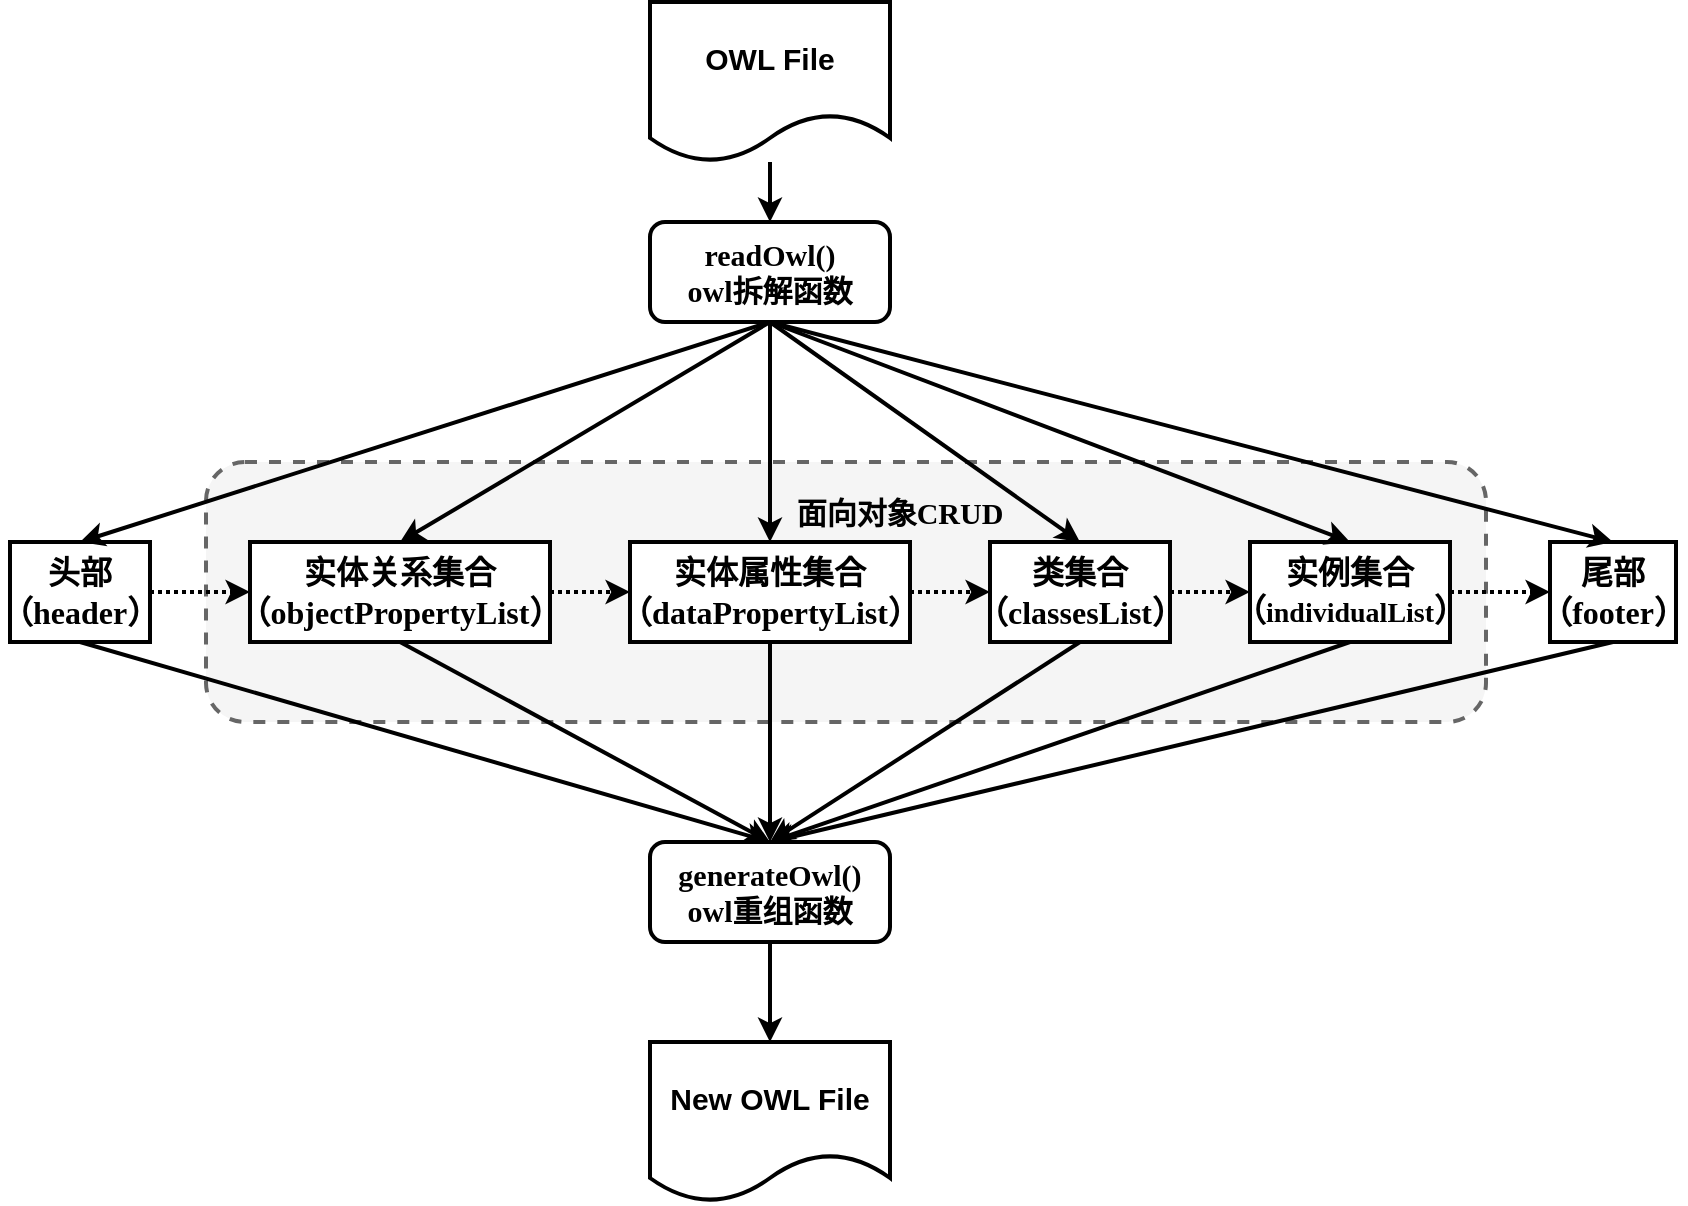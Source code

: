 <mxfile version="16.6.4" type="github">
  <diagram id="pSjn5WRUQlgRoC1lH0_e" name="Page-1">
    <mxGraphModel dx="1058" dy="794" grid="1" gridSize="10" guides="1" tooltips="1" connect="1" arrows="1" fold="1" page="1" pageScale="1" pageWidth="827" pageHeight="1169" math="0" shadow="0">
      <root>
        <mxCell id="0" />
        <mxCell id="1" parent="0" />
        <mxCell id="SNEwmq4TJXL0S9nF9Q6m-29" value="" style="rounded=1;whiteSpace=wrap;html=1;fontFamily=Times New Roman;fontSize=15;strokeWidth=2;dashed=1;fillColor=#f5f5f5;strokeColor=#666666;fontColor=#333333;" vertex="1" parent="1">
          <mxGeometry x="168" y="350" width="640" height="130" as="geometry" />
        </mxCell>
        <mxCell id="SNEwmq4TJXL0S9nF9Q6m-4" style="edgeStyle=orthogonalEdgeStyle;rounded=0;orthogonalLoop=1;jettySize=auto;html=1;entryX=0.5;entryY=0;entryDx=0;entryDy=0;fontSize=15;fontStyle=1;strokeWidth=2;" edge="1" parent="1" source="SNEwmq4TJXL0S9nF9Q6m-2" target="SNEwmq4TJXL0S9nF9Q6m-3">
          <mxGeometry relative="1" as="geometry">
            <Array as="points" />
          </mxGeometry>
        </mxCell>
        <mxCell id="SNEwmq4TJXL0S9nF9Q6m-2" value="&lt;font style=&quot;font-size: 15px&quot;&gt;&lt;b&gt;OWL File&lt;/b&gt;&lt;/font&gt;" style="shape=document;whiteSpace=wrap;html=1;boundedLbl=1;strokeWidth=2;" vertex="1" parent="1">
          <mxGeometry x="390" y="120" width="120" height="80" as="geometry" />
        </mxCell>
        <mxCell id="SNEwmq4TJXL0S9nF9Q6m-3" value="&lt;font face=&quot;Times New Roman&quot;&gt;&lt;b&gt;readOwl()&lt;br&gt;&lt;/b&gt;&lt;b&gt;owl拆解函数&lt;/b&gt;&lt;/font&gt;&lt;b&gt;&lt;br&gt;&lt;/b&gt;" style="rounded=1;whiteSpace=wrap;html=1;fontSize=15;strokeWidth=2;" vertex="1" parent="1">
          <mxGeometry x="390" y="230" width="120" height="50" as="geometry" />
        </mxCell>
        <mxCell id="SNEwmq4TJXL0S9nF9Q6m-24" style="edgeStyle=orthogonalEdgeStyle;rounded=0;orthogonalLoop=1;jettySize=auto;html=1;exitX=1;exitY=0.5;exitDx=0;exitDy=0;entryX=0;entryY=0.5;entryDx=0;entryDy=0;fontFamily=Times New Roman;fontSize=15;strokeWidth=2;dashed=1;dashPattern=1 1;" edge="1" parent="1" source="SNEwmq4TJXL0S9nF9Q6m-5" target="SNEwmq4TJXL0S9nF9Q6m-6">
          <mxGeometry relative="1" as="geometry" />
        </mxCell>
        <mxCell id="SNEwmq4TJXL0S9nF9Q6m-33" style="rounded=0;orthogonalLoop=1;jettySize=auto;html=1;exitX=0.5;exitY=1;exitDx=0;exitDy=0;fontFamily=Times New Roman;fontSize=15;strokeWidth=2;entryX=0.5;entryY=0;entryDx=0;entryDy=0;" edge="1" parent="1" source="SNEwmq4TJXL0S9nF9Q6m-5" target="SNEwmq4TJXL0S9nF9Q6m-32">
          <mxGeometry relative="1" as="geometry" />
        </mxCell>
        <mxCell id="SNEwmq4TJXL0S9nF9Q6m-5" value="&lt;span style=&quot;font-size: 12.0pt&quot;&gt;&lt;b&gt;&lt;font face=&quot;Times New Roman&quot;&gt;头部&lt;br&gt;（&lt;span lang=&quot;EN-US&quot;&gt;header&lt;/span&gt;）&lt;/font&gt;&lt;/b&gt;&lt;/span&gt;" style="rounded=0;whiteSpace=wrap;html=1;fontSize=15;strokeWidth=2;" vertex="1" parent="1">
          <mxGeometry x="70" y="390" width="70" height="50" as="geometry" />
        </mxCell>
        <mxCell id="SNEwmq4TJXL0S9nF9Q6m-25" style="edgeStyle=orthogonalEdgeStyle;rounded=0;orthogonalLoop=1;jettySize=auto;html=1;exitX=1;exitY=0.5;exitDx=0;exitDy=0;entryX=0;entryY=0.5;entryDx=0;entryDy=0;fontFamily=Times New Roman;fontSize=15;strokeWidth=2;dashed=1;dashPattern=1 1;" edge="1" parent="1" source="SNEwmq4TJXL0S9nF9Q6m-6" target="SNEwmq4TJXL0S9nF9Q6m-7">
          <mxGeometry relative="1" as="geometry" />
        </mxCell>
        <mxCell id="SNEwmq4TJXL0S9nF9Q6m-34" style="edgeStyle=none;rounded=0;orthogonalLoop=1;jettySize=auto;html=1;exitX=0.5;exitY=1;exitDx=0;exitDy=0;entryX=0.5;entryY=0;entryDx=0;entryDy=0;fontFamily=Times New Roman;fontSize=15;strokeWidth=2;" edge="1" parent="1" source="SNEwmq4TJXL0S9nF9Q6m-6" target="SNEwmq4TJXL0S9nF9Q6m-32">
          <mxGeometry relative="1" as="geometry" />
        </mxCell>
        <mxCell id="SNEwmq4TJXL0S9nF9Q6m-6" value="&lt;span style=&quot;font-size: 12.0pt&quot;&gt;&lt;b&gt;&lt;font face=&quot;Times New Roman&quot;&gt;实体关系集合（&lt;span lang=&quot;EN-US&quot;&gt;objectPropertyList&lt;/span&gt;）&lt;/font&gt;&lt;/b&gt;&lt;/span&gt;" style="rounded=0;whiteSpace=wrap;html=1;fontSize=15;strokeWidth=2;" vertex="1" parent="1">
          <mxGeometry x="190" y="390" width="150" height="50" as="geometry" />
        </mxCell>
        <mxCell id="SNEwmq4TJXL0S9nF9Q6m-26" style="edgeStyle=orthogonalEdgeStyle;rounded=0;orthogonalLoop=1;jettySize=auto;html=1;exitX=1;exitY=0.5;exitDx=0;exitDy=0;dashed=1;dashPattern=1 1;fontFamily=Times New Roman;fontSize=15;strokeWidth=2;" edge="1" parent="1" source="SNEwmq4TJXL0S9nF9Q6m-7" target="SNEwmq4TJXL0S9nF9Q6m-8">
          <mxGeometry relative="1" as="geometry" />
        </mxCell>
        <mxCell id="SNEwmq4TJXL0S9nF9Q6m-35" style="edgeStyle=none;rounded=0;orthogonalLoop=1;jettySize=auto;html=1;exitX=0.5;exitY=1;exitDx=0;exitDy=0;fontFamily=Times New Roman;fontSize=15;strokeWidth=2;entryX=0.5;entryY=0;entryDx=0;entryDy=0;" edge="1" parent="1" source="SNEwmq4TJXL0S9nF9Q6m-7" target="SNEwmq4TJXL0S9nF9Q6m-32">
          <mxGeometry relative="1" as="geometry">
            <mxPoint x="460" y="530" as="targetPoint" />
          </mxGeometry>
        </mxCell>
        <mxCell id="SNEwmq4TJXL0S9nF9Q6m-7" value="&lt;span style=&quot;font-size: 12.0pt&quot;&gt;&lt;b&gt;&lt;font face=&quot;Times New Roman&quot;&gt;实体属性集合（&lt;span lang=&quot;EN-US&quot;&gt;dataPropertyList&lt;/span&gt;）&lt;/font&gt;&lt;/b&gt;&lt;/span&gt;" style="rounded=0;whiteSpace=wrap;html=1;fontSize=15;strokeWidth=2;" vertex="1" parent="1">
          <mxGeometry x="380" y="390" width="140" height="50" as="geometry" />
        </mxCell>
        <mxCell id="SNEwmq4TJXL0S9nF9Q6m-27" style="edgeStyle=orthogonalEdgeStyle;rounded=0;orthogonalLoop=1;jettySize=auto;html=1;exitX=1;exitY=0.5;exitDx=0;exitDy=0;dashed=1;dashPattern=1 1;fontFamily=Times New Roman;fontSize=15;strokeWidth=2;" edge="1" parent="1" source="SNEwmq4TJXL0S9nF9Q6m-8" target="SNEwmq4TJXL0S9nF9Q6m-9">
          <mxGeometry relative="1" as="geometry" />
        </mxCell>
        <mxCell id="SNEwmq4TJXL0S9nF9Q6m-36" style="edgeStyle=none;rounded=0;orthogonalLoop=1;jettySize=auto;html=1;exitX=0.5;exitY=1;exitDx=0;exitDy=0;entryX=0.5;entryY=0;entryDx=0;entryDy=0;fontFamily=Times New Roman;fontSize=15;strokeWidth=2;" edge="1" parent="1" source="SNEwmq4TJXL0S9nF9Q6m-8" target="SNEwmq4TJXL0S9nF9Q6m-32">
          <mxGeometry relative="1" as="geometry" />
        </mxCell>
        <mxCell id="SNEwmq4TJXL0S9nF9Q6m-8" value="&lt;b&gt;&lt;span style=&quot;font-size: 12.0pt&quot;&gt;&lt;font face=&quot;Times New Roman&quot;&gt;类集合（&lt;span lang=&quot;EN-US&quot;&gt;classesList&lt;/span&gt;）&lt;/font&gt;&lt;/span&gt;&lt;/b&gt;" style="rounded=0;whiteSpace=wrap;html=1;fontSize=15;strokeWidth=2;" vertex="1" parent="1">
          <mxGeometry x="560" y="390" width="90" height="50" as="geometry" />
        </mxCell>
        <mxCell id="SNEwmq4TJXL0S9nF9Q6m-28" style="edgeStyle=orthogonalEdgeStyle;rounded=0;orthogonalLoop=1;jettySize=auto;html=1;exitX=1;exitY=0.5;exitDx=0;exitDy=0;dashed=1;dashPattern=1 1;fontFamily=Times New Roman;fontSize=15;strokeWidth=2;" edge="1" parent="1" source="SNEwmq4TJXL0S9nF9Q6m-9" target="SNEwmq4TJXL0S9nF9Q6m-10">
          <mxGeometry relative="1" as="geometry" />
        </mxCell>
        <mxCell id="SNEwmq4TJXL0S9nF9Q6m-37" style="edgeStyle=none;rounded=0;orthogonalLoop=1;jettySize=auto;html=1;exitX=0.5;exitY=1;exitDx=0;exitDy=0;entryX=0.5;entryY=0;entryDx=0;entryDy=0;fontFamily=Times New Roman;fontSize=15;strokeWidth=2;" edge="1" parent="1" source="SNEwmq4TJXL0S9nF9Q6m-9" target="SNEwmq4TJXL0S9nF9Q6m-32">
          <mxGeometry relative="1" as="geometry" />
        </mxCell>
        <mxCell id="SNEwmq4TJXL0S9nF9Q6m-9" value="&lt;b&gt;&lt;font face=&quot;Times New Roman&quot;&gt;&lt;span style=&quot;font-size: 12pt&quot;&gt;实例集合（&lt;/span&gt;&lt;span lang=&quot;EN-US&quot; style=&quot;font-size: 10.5pt&quot;&gt;individualList&lt;/span&gt;&lt;span style=&quot;font-size: 12pt&quot;&gt;）&lt;/span&gt;&lt;/font&gt;&lt;/b&gt;" style="rounded=0;whiteSpace=wrap;html=1;fontSize=15;strokeWidth=2;" vertex="1" parent="1">
          <mxGeometry x="690" y="390" width="100" height="50" as="geometry" />
        </mxCell>
        <mxCell id="SNEwmq4TJXL0S9nF9Q6m-38" style="edgeStyle=none;rounded=0;orthogonalLoop=1;jettySize=auto;html=1;exitX=0.5;exitY=1;exitDx=0;exitDy=0;fontFamily=Times New Roman;fontSize=15;strokeWidth=2;entryX=0.5;entryY=0;entryDx=0;entryDy=0;" edge="1" parent="1" source="SNEwmq4TJXL0S9nF9Q6m-10" target="SNEwmq4TJXL0S9nF9Q6m-32">
          <mxGeometry relative="1" as="geometry">
            <mxPoint x="530" y="550" as="targetPoint" />
          </mxGeometry>
        </mxCell>
        <mxCell id="SNEwmq4TJXL0S9nF9Q6m-10" value="&lt;span style=&quot;font-size: 12.0pt&quot;&gt;&lt;b&gt;&lt;font face=&quot;Times New Roman&quot;&gt;尾部&lt;br&gt;（&lt;span lang=&quot;EN-US&quot;&gt;footer&lt;/span&gt;）&lt;/font&gt;&lt;/b&gt;&lt;/span&gt;" style="rounded=0;whiteSpace=wrap;html=1;fontSize=15;strokeWidth=2;" vertex="1" parent="1">
          <mxGeometry x="840" y="390" width="63" height="50" as="geometry" />
        </mxCell>
        <mxCell id="SNEwmq4TJXL0S9nF9Q6m-18" value="" style="endArrow=classic;html=1;rounded=0;fontFamily=Times New Roman;fontSize=15;strokeWidth=2;endWidth=13;exitX=0.5;exitY=1;exitDx=0;exitDy=0;entryX=0.5;entryY=0;entryDx=0;entryDy=0;" edge="1" parent="1" source="SNEwmq4TJXL0S9nF9Q6m-3" target="SNEwmq4TJXL0S9nF9Q6m-5">
          <mxGeometry width="50" height="50" relative="1" as="geometry">
            <mxPoint x="440" y="300" as="sourcePoint" />
            <mxPoint x="150" y="370" as="targetPoint" />
          </mxGeometry>
        </mxCell>
        <mxCell id="SNEwmq4TJXL0S9nF9Q6m-19" value="" style="endArrow=classic;html=1;rounded=0;fontFamily=Times New Roman;fontSize=15;strokeWidth=2;endWidth=13;entryX=0.5;entryY=0;entryDx=0;entryDy=0;" edge="1" parent="1" target="SNEwmq4TJXL0S9nF9Q6m-6">
          <mxGeometry width="50" height="50" relative="1" as="geometry">
            <mxPoint x="450" y="280" as="sourcePoint" />
            <mxPoint x="270" y="370" as="targetPoint" />
          </mxGeometry>
        </mxCell>
        <mxCell id="SNEwmq4TJXL0S9nF9Q6m-20" value="" style="endArrow=classic;html=1;rounded=0;fontFamily=Times New Roman;fontSize=15;strokeWidth=2;endWidth=13;exitX=0.5;exitY=1;exitDx=0;exitDy=0;entryX=0.5;entryY=0;entryDx=0;entryDy=0;" edge="1" parent="1" source="SNEwmq4TJXL0S9nF9Q6m-3" target="SNEwmq4TJXL0S9nF9Q6m-7">
          <mxGeometry width="50" height="50" relative="1" as="geometry">
            <mxPoint x="440" y="300" as="sourcePoint" />
            <mxPoint x="430" y="370" as="targetPoint" />
          </mxGeometry>
        </mxCell>
        <mxCell id="SNEwmq4TJXL0S9nF9Q6m-21" value="" style="endArrow=classic;html=1;rounded=0;fontFamily=Times New Roman;fontSize=15;strokeWidth=2;endWidth=13;entryX=0.5;entryY=0;entryDx=0;entryDy=0;" edge="1" parent="1" target="SNEwmq4TJXL0S9nF9Q6m-8">
          <mxGeometry width="50" height="50" relative="1" as="geometry">
            <mxPoint x="450" y="280" as="sourcePoint" />
            <mxPoint x="560" y="370" as="targetPoint" />
          </mxGeometry>
        </mxCell>
        <mxCell id="SNEwmq4TJXL0S9nF9Q6m-22" value="" style="endArrow=classic;html=1;rounded=0;fontFamily=Times New Roman;fontSize=15;strokeWidth=2;endWidth=13;exitX=0.5;exitY=1;exitDx=0;exitDy=0;entryX=0.5;entryY=0;entryDx=0;entryDy=0;" edge="1" parent="1" source="SNEwmq4TJXL0S9nF9Q6m-3" target="SNEwmq4TJXL0S9nF9Q6m-9">
          <mxGeometry width="50" height="50" relative="1" as="geometry">
            <mxPoint x="440" y="300" as="sourcePoint" />
            <mxPoint x="680" y="370" as="targetPoint" />
          </mxGeometry>
        </mxCell>
        <mxCell id="SNEwmq4TJXL0S9nF9Q6m-23" value="" style="endArrow=classic;html=1;rounded=0;fontFamily=Times New Roman;fontSize=15;strokeWidth=2;endWidth=13;exitX=0.5;exitY=1;exitDx=0;exitDy=0;entryX=0.5;entryY=0;entryDx=0;entryDy=0;" edge="1" parent="1" source="SNEwmq4TJXL0S9nF9Q6m-3" target="SNEwmq4TJXL0S9nF9Q6m-10">
          <mxGeometry width="50" height="50" relative="1" as="geometry">
            <mxPoint x="440" y="300" as="sourcePoint" />
            <mxPoint x="780" y="370" as="targetPoint" />
          </mxGeometry>
        </mxCell>
        <mxCell id="SNEwmq4TJXL0S9nF9Q6m-30" value="&lt;b&gt;面向对象CRUD&lt;/b&gt;" style="text;html=1;strokeColor=none;fillColor=none;align=center;verticalAlign=middle;whiteSpace=wrap;rounded=0;dashed=1;fontFamily=Times New Roman;fontSize=15;" vertex="1" parent="1">
          <mxGeometry x="440" y="360" width="150" height="30" as="geometry" />
        </mxCell>
        <mxCell id="SNEwmq4TJXL0S9nF9Q6m-40" style="edgeStyle=none;rounded=0;orthogonalLoop=1;jettySize=auto;html=1;exitX=0.5;exitY=1;exitDx=0;exitDy=0;entryX=0.5;entryY=0;entryDx=0;entryDy=0;fontFamily=Times New Roman;fontSize=15;strokeWidth=2;" edge="1" parent="1" source="SNEwmq4TJXL0S9nF9Q6m-32" target="SNEwmq4TJXL0S9nF9Q6m-39">
          <mxGeometry relative="1" as="geometry" />
        </mxCell>
        <mxCell id="SNEwmq4TJXL0S9nF9Q6m-32" value="&lt;span lang=&quot;EN-US&quot;&gt;&lt;font face=&quot;Times New Roman&quot; style=&quot;font-size: 15px&quot;&gt;&lt;b&gt;generateOwl()&lt;br&gt;&lt;/b&gt;&lt;/font&gt;&lt;/span&gt;&lt;b&gt;&lt;font face=&quot;Times New Roman&quot; style=&quot;font-size: 15px&quot;&gt;owl重组函数&lt;/font&gt;&lt;br&gt;&lt;/b&gt;" style="rounded=1;whiteSpace=wrap;html=1;fontSize=15;strokeWidth=2;" vertex="1" parent="1">
          <mxGeometry x="390" y="540" width="120" height="50" as="geometry" />
        </mxCell>
        <mxCell id="SNEwmq4TJXL0S9nF9Q6m-39" value="&lt;font style=&quot;font-size: 15px&quot;&gt;&lt;b&gt;New OWL File&lt;/b&gt;&lt;/font&gt;" style="shape=document;whiteSpace=wrap;html=1;boundedLbl=1;strokeWidth=2;" vertex="1" parent="1">
          <mxGeometry x="390" y="640" width="120" height="80" as="geometry" />
        </mxCell>
      </root>
    </mxGraphModel>
  </diagram>
</mxfile>
